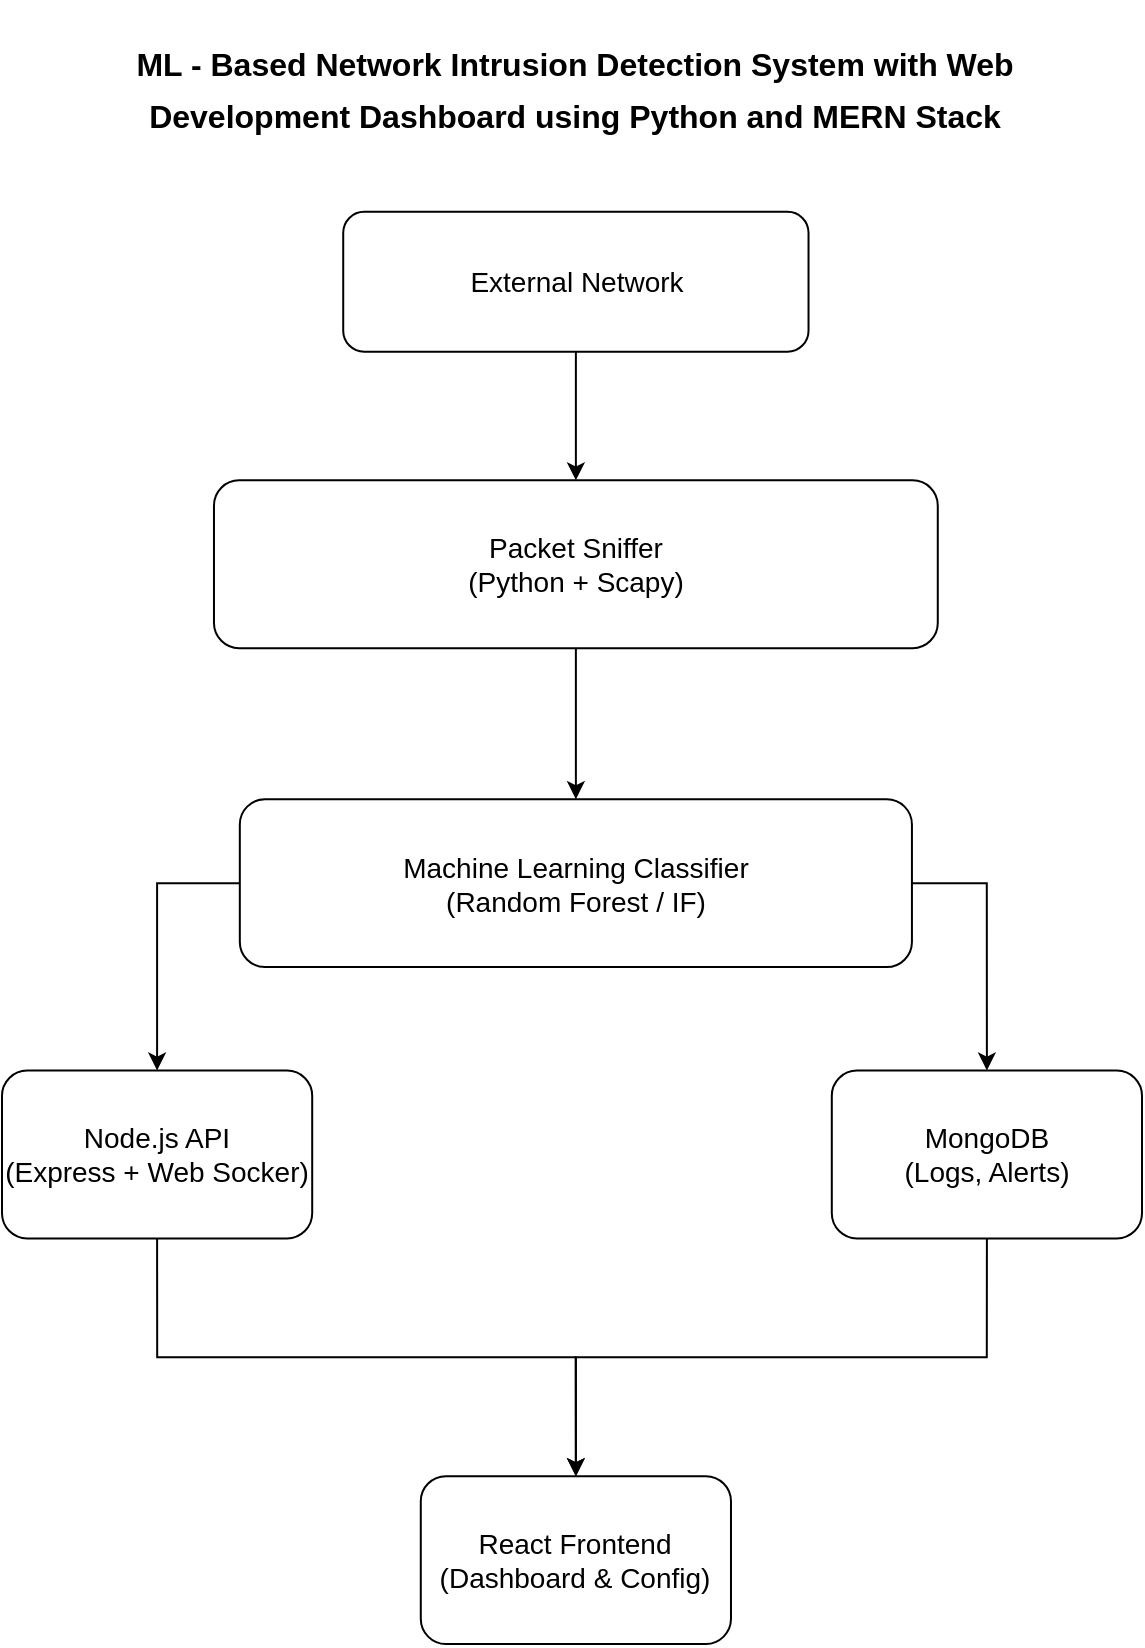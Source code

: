 <mxfile version="28.0.5" pages="5">
  <diagram name="Architecture" id="7mvFtmEtGaDlqthFwC0z">
    <mxGraphModel dx="1426" dy="743" grid="1" gridSize="10" guides="1" tooltips="1" connect="1" arrows="1" fold="1" page="1" pageScale="1" pageWidth="827" pageHeight="1169" math="0" shadow="0">
      <root>
        <mxCell id="0" />
        <mxCell id="1" parent="0" />
        <mxCell id="f3fQvSXxEz5hIsmCVOa4-14" value="" style="group;align=center;fontSize=14;" vertex="1" connectable="0" parent="1">
          <mxGeometry x="129" y="185" width="570" height="800" as="geometry" />
        </mxCell>
        <mxCell id="f3fQvSXxEz5hIsmCVOa4-7" style="edgeStyle=orthogonalEdgeStyle;rounded=0;orthogonalLoop=1;jettySize=auto;html=1;exitX=0.5;exitY=1;exitDx=0;exitDy=0;entryX=0.5;entryY=0;entryDx=0;entryDy=0;fontSize=14;" edge="1" parent="f3fQvSXxEz5hIsmCVOa4-14" source="f3fQvSXxEz5hIsmCVOa4-1" target="f3fQvSXxEz5hIsmCVOa4-2">
          <mxGeometry relative="1" as="geometry" />
        </mxCell>
        <mxCell id="f3fQvSXxEz5hIsmCVOa4-1" value="&lt;font&gt;External Network&lt;/font&gt;" style="rounded=1;whiteSpace=wrap;html=1;fontSize=14;" vertex="1" parent="f3fQvSXxEz5hIsmCVOa4-14">
          <mxGeometry x="170.612" y="83.916" width="232.653" height="69.93" as="geometry" />
        </mxCell>
        <mxCell id="f3fQvSXxEz5hIsmCVOa4-8" style="edgeStyle=orthogonalEdgeStyle;rounded=0;orthogonalLoop=1;jettySize=auto;html=1;exitX=0.5;exitY=1;exitDx=0;exitDy=0;entryX=0.5;entryY=0;entryDx=0;entryDy=0;fontSize=14;" edge="1" parent="f3fQvSXxEz5hIsmCVOa4-14" source="f3fQvSXxEz5hIsmCVOa4-2" target="f3fQvSXxEz5hIsmCVOa4-3">
          <mxGeometry relative="1" as="geometry" />
        </mxCell>
        <mxCell id="f3fQvSXxEz5hIsmCVOa4-2" value="Packet Sniffer&lt;div&gt;(Python + Scapy)&lt;/div&gt;" style="rounded=1;whiteSpace=wrap;html=1;fontSize=14;" vertex="1" parent="f3fQvSXxEz5hIsmCVOa4-14">
          <mxGeometry x="105.986" y="218.182" width="361.905" height="83.916" as="geometry" />
        </mxCell>
        <mxCell id="f3fQvSXxEz5hIsmCVOa4-9" style="edgeStyle=orthogonalEdgeStyle;rounded=0;orthogonalLoop=1;jettySize=auto;html=1;exitX=1;exitY=0.5;exitDx=0;exitDy=0;entryX=0.5;entryY=0;entryDx=0;entryDy=0;fontSize=14;" edge="1" parent="f3fQvSXxEz5hIsmCVOa4-14" source="f3fQvSXxEz5hIsmCVOa4-3" target="f3fQvSXxEz5hIsmCVOa4-5">
          <mxGeometry relative="1" as="geometry" />
        </mxCell>
        <mxCell id="f3fQvSXxEz5hIsmCVOa4-10" style="edgeStyle=orthogonalEdgeStyle;rounded=0;orthogonalLoop=1;jettySize=auto;html=1;exitX=0;exitY=0.5;exitDx=0;exitDy=0;fontSize=14;" edge="1" parent="f3fQvSXxEz5hIsmCVOa4-14" source="f3fQvSXxEz5hIsmCVOa4-3" target="f3fQvSXxEz5hIsmCVOa4-4">
          <mxGeometry relative="1" as="geometry" />
        </mxCell>
        <mxCell id="f3fQvSXxEz5hIsmCVOa4-3" value="Machine Learning Classifier&lt;div&gt;(Random Forest / IF)&lt;/div&gt;" style="rounded=1;whiteSpace=wrap;html=1;fontSize=14;" vertex="1" parent="f3fQvSXxEz5hIsmCVOa4-14">
          <mxGeometry x="118.912" y="377.622" width="336.054" height="83.916" as="geometry" />
        </mxCell>
        <mxCell id="f3fQvSXxEz5hIsmCVOa4-11" style="edgeStyle=orthogonalEdgeStyle;rounded=0;orthogonalLoop=1;jettySize=auto;html=1;exitX=0.5;exitY=1;exitDx=0;exitDy=0;entryX=0.5;entryY=0;entryDx=0;entryDy=0;fontSize=14;" edge="1" parent="f3fQvSXxEz5hIsmCVOa4-14" source="f3fQvSXxEz5hIsmCVOa4-4" target="f3fQvSXxEz5hIsmCVOa4-6">
          <mxGeometry relative="1" as="geometry" />
        </mxCell>
        <mxCell id="f3fQvSXxEz5hIsmCVOa4-4" value="Node.js API&lt;div&gt;(Express + Web Socker)&lt;/div&gt;" style="rounded=1;whiteSpace=wrap;html=1;fontSize=14;" vertex="1" parent="f3fQvSXxEz5hIsmCVOa4-14">
          <mxGeometry y="513.287" width="155.102" height="83.916" as="geometry" />
        </mxCell>
        <mxCell id="f3fQvSXxEz5hIsmCVOa4-12" style="edgeStyle=orthogonalEdgeStyle;rounded=0;orthogonalLoop=1;jettySize=auto;html=1;exitX=0.5;exitY=1;exitDx=0;exitDy=0;entryX=0.5;entryY=0;entryDx=0;entryDy=0;fontSize=14;" edge="1" parent="f3fQvSXxEz5hIsmCVOa4-14" source="f3fQvSXxEz5hIsmCVOa4-5" target="f3fQvSXxEz5hIsmCVOa4-6">
          <mxGeometry relative="1" as="geometry">
            <mxPoint x="286.939" y="699.301" as="targetPoint" />
          </mxGeometry>
        </mxCell>
        <mxCell id="f3fQvSXxEz5hIsmCVOa4-5" value="MongoDB&lt;div&gt;(Logs, Alerts)&lt;/div&gt;" style="rounded=1;whiteSpace=wrap;html=1;fontSize=14;" vertex="1" parent="f3fQvSXxEz5hIsmCVOa4-14">
          <mxGeometry x="414.898" y="513.287" width="155.102" height="83.916" as="geometry" />
        </mxCell>
        <mxCell id="f3fQvSXxEz5hIsmCVOa4-6" value="React Frontend&lt;div&gt;(Dashboard &amp;amp; Config)&lt;/div&gt;" style="rounded=1;whiteSpace=wrap;html=1;fontSize=14;" vertex="1" parent="f3fQvSXxEz5hIsmCVOa4-14">
          <mxGeometry x="209.388" y="716.084" width="155.102" height="83.916" as="geometry" />
        </mxCell>
        <mxCell id="f3fQvSXxEz5hIsmCVOa4-13" value="&lt;h2&gt;&lt;font style=&quot;font-size: 16px;&quot;&gt;ML - Based Network Intrusion Detection System with Web Development Dashboard using Python and MERN Stack&lt;/font&gt;&lt;/h2&gt;" style="text;html=1;align=center;verticalAlign=middle;whiteSpace=wrap;rounded=0;fontSize=14;" vertex="1" parent="f3fQvSXxEz5hIsmCVOa4-14">
          <mxGeometry x="41.361" width="491.156" height="41.958" as="geometry" />
        </mxCell>
      </root>
    </mxGraphModel>
  </diagram>
  <diagram id="VG2sm6YL8FqoCIfxLchV" name="DFD Level 0 - Context Diagram">
    <mxGraphModel dx="1042" dy="527" grid="1" gridSize="10" guides="1" tooltips="1" connect="1" arrows="1" fold="1" page="1" pageScale="1" pageWidth="827" pageHeight="1169" math="0" shadow="0">
      <root>
        <mxCell id="0" />
        <mxCell id="1" parent="0" />
        <mxCell id="FM4BLsbudEaHI7x8mQoi-9" value="" style="group" vertex="1" connectable="0" parent="1">
          <mxGeometry x="120" y="402" width="602" height="365" as="geometry" />
        </mxCell>
        <mxCell id="FM4BLsbudEaHI7x8mQoi-6" style="edgeStyle=orthogonalEdgeStyle;rounded=0;orthogonalLoop=1;jettySize=auto;html=1;exitX=0.5;exitY=1;exitDx=0;exitDy=0;strokeWidth=2;" edge="1" parent="FM4BLsbudEaHI7x8mQoi-9" source="FM4BLsbudEaHI7x8mQoi-1" target="FM4BLsbudEaHI7x8mQoi-2">
          <mxGeometry relative="1" as="geometry" />
        </mxCell>
        <mxCell id="FM4BLsbudEaHI7x8mQoi-1" value="Network Traffic" style="ellipse;whiteSpace=wrap;html=1;fontSize=14;flipH=0;flipV=1;strokeWidth=2;" vertex="1" parent="FM4BLsbudEaHI7x8mQoi-9">
          <mxGeometry x="178" width="240" height="60" as="geometry" />
        </mxCell>
        <mxCell id="FM4BLsbudEaHI7x8mQoi-2" value="1.0 Network Intrusion Detection System" style="rounded=1;whiteSpace=wrap;html=1;fontSize=14;flipH=0;flipV=1;strokeWidth=2;" vertex="1" parent="FM4BLsbudEaHI7x8mQoi-9">
          <mxGeometry x="163" y="150" width="270" height="60" as="geometry" />
        </mxCell>
        <mxCell id="FM4BLsbudEaHI7x8mQoi-7" style="rounded=0;orthogonalLoop=1;jettySize=auto;html=1;exitX=0.5;exitY=0;exitDx=0;exitDy=0;entryX=0.5;entryY=1;entryDx=0;entryDy=0;strokeWidth=2;" edge="1" parent="FM4BLsbudEaHI7x8mQoi-9" source="FM4BLsbudEaHI7x8mQoi-4" target="FM4BLsbudEaHI7x8mQoi-2">
          <mxGeometry relative="1" as="geometry" />
        </mxCell>
        <mxCell id="FM4BLsbudEaHI7x8mQoi-4" value="Administrator" style="ellipse;whiteSpace=wrap;html=1;fontSize=14;flipH=0;flipV=1;strokeWidth=2;" vertex="1" parent="FM4BLsbudEaHI7x8mQoi-9">
          <mxGeometry y="304.5" width="240" height="60" as="geometry" />
        </mxCell>
        <mxCell id="FM4BLsbudEaHI7x8mQoi-8" style="rounded=0;orthogonalLoop=1;jettySize=auto;html=1;exitX=0.5;exitY=0;exitDx=0;exitDy=0;entryX=0.5;entryY=1;entryDx=0;entryDy=0;strokeWidth=2;" edge="1" parent="FM4BLsbudEaHI7x8mQoi-9" source="FM4BLsbudEaHI7x8mQoi-5" target="FM4BLsbudEaHI7x8mQoi-2">
          <mxGeometry relative="1" as="geometry">
            <mxPoint x="294" y="210" as="targetPoint" />
          </mxGeometry>
        </mxCell>
        <mxCell id="FM4BLsbudEaHI7x8mQoi-5" value="Alerts / Responds" style="ellipse;whiteSpace=wrap;html=1;fontSize=14;flipH=0;flipV=1;strokeWidth=2;" vertex="1" parent="FM4BLsbudEaHI7x8mQoi-9">
          <mxGeometry x="362" y="305" width="240" height="60" as="geometry" />
        </mxCell>
        <mxCell id="FM4BLsbudEaHI7x8mQoi-10" value="&lt;h3&gt;&lt;font style=&quot;font-size: 16px;&quot;&gt;DFD Level 0 - Context Diagram&lt;/font&gt;&lt;/h3&gt;" style="text;html=1;align=center;verticalAlign=middle;whiteSpace=wrap;rounded=0;" vertex="1" parent="1">
          <mxGeometry x="292" y="350" width="244" height="30" as="geometry" />
        </mxCell>
      </root>
    </mxGraphModel>
  </diagram>
  <diagram id="s9OUngW44MT33pjy9hwj" name="DFD Level 1 - Detailed Decomposition">
    <mxGraphModel dx="1678" dy="874" grid="1" gridSize="10" guides="1" tooltips="1" connect="1" arrows="1" fold="1" page="1" pageScale="1" pageWidth="827" pageHeight="1169" math="0" shadow="0">
      <root>
        <mxCell id="0" />
        <mxCell id="1" parent="0" />
        <mxCell id="KrhG2VQymt6GkeHHhPkg-11" style="edgeStyle=orthogonalEdgeStyle;rounded=0;orthogonalLoop=1;jettySize=auto;html=1;exitX=0.5;exitY=1;exitDx=0;exitDy=0;entryX=0.5;entryY=0;entryDx=0;entryDy=0;" edge="1" parent="1" source="KrhG2VQymt6GkeHHhPkg-1" target="KrhG2VQymt6GkeHHhPkg-2">
          <mxGeometry relative="1" as="geometry" />
        </mxCell>
        <mxCell id="KrhG2VQymt6GkeHHhPkg-1" value="Network Traffic" style="ellipse;whiteSpace=wrap;html=1;fontSize=14;" vertex="1" parent="1">
          <mxGeometry x="327" y="200" width="200" height="50" as="geometry" />
        </mxCell>
        <mxCell id="KrhG2VQymt6GkeHHhPkg-12" style="edgeStyle=orthogonalEdgeStyle;rounded=0;orthogonalLoop=1;jettySize=auto;html=1;exitX=0.5;exitY=1;exitDx=0;exitDy=0;entryX=0.5;entryY=0;entryDx=0;entryDy=0;" edge="1" parent="1" source="KrhG2VQymt6GkeHHhPkg-2" target="KrhG2VQymt6GkeHHhPkg-3">
          <mxGeometry relative="1" as="geometry" />
        </mxCell>
        <mxCell id="KrhG2VQymt6GkeHHhPkg-2" value="&lt;font style=&quot;font-size: 14px;&quot;&gt;1.1 Capture Packets&lt;/font&gt;" style="rounded=1;whiteSpace=wrap;html=1;" vertex="1" parent="1">
          <mxGeometry x="307" y="330" width="240" height="40" as="geometry" />
        </mxCell>
        <mxCell id="KrhG2VQymt6GkeHHhPkg-13" style="edgeStyle=orthogonalEdgeStyle;rounded=0;orthogonalLoop=1;jettySize=auto;html=1;exitX=0.5;exitY=1;exitDx=0;exitDy=0;" edge="1" parent="1" source="KrhG2VQymt6GkeHHhPkg-3" target="KrhG2VQymt6GkeHHhPkg-4">
          <mxGeometry relative="1" as="geometry" />
        </mxCell>
        <mxCell id="KrhG2VQymt6GkeHHhPkg-3" value="&lt;font style=&quot;font-size: 14px;&quot;&gt;1.2 Extract Features&lt;/font&gt;" style="rounded=1;whiteSpace=wrap;html=1;" vertex="1" parent="1">
          <mxGeometry x="307" y="450" width="240" height="40" as="geometry" />
        </mxCell>
        <mxCell id="KrhG2VQymt6GkeHHhPkg-14" value="" style="edgeStyle=orthogonalEdgeStyle;rounded=0;orthogonalLoop=1;jettySize=auto;html=1;" edge="1" parent="1" source="KrhG2VQymt6GkeHHhPkg-4" target="KrhG2VQymt6GkeHHhPkg-8">
          <mxGeometry relative="1" as="geometry" />
        </mxCell>
        <mxCell id="KrhG2VQymt6GkeHHhPkg-4" value="&lt;font style=&quot;font-size: 14px;&quot;&gt;1.3 Classify Traffic&lt;/font&gt;" style="rounded=1;whiteSpace=wrap;html=1;" vertex="1" parent="1">
          <mxGeometry x="307" y="570" width="240" height="40" as="geometry" />
        </mxCell>
        <mxCell id="KrhG2VQymt6GkeHHhPkg-17" style="edgeStyle=orthogonalEdgeStyle;rounded=0;orthogonalLoop=1;jettySize=auto;html=1;entryX=0.5;entryY=0;entryDx=0;entryDy=0;" edge="1" parent="1" source="KrhG2VQymt6GkeHHhPkg-5" target="KrhG2VQymt6GkeHHhPkg-6">
          <mxGeometry relative="1" as="geometry" />
        </mxCell>
        <mxCell id="KrhG2VQymt6GkeHHhPkg-5" value="&lt;font style=&quot;font-size: 14px;&quot;&gt;1.4 Store Alerts&lt;/font&gt;" style="rounded=1;whiteSpace=wrap;html=1;" vertex="1" parent="1">
          <mxGeometry x="307" y="690" width="240" height="40" as="geometry" />
        </mxCell>
        <mxCell id="KrhG2VQymt6GkeHHhPkg-18" style="edgeStyle=orthogonalEdgeStyle;rounded=0;orthogonalLoop=1;jettySize=auto;html=1;exitX=1;exitY=0.25;exitDx=0;exitDy=0;entryX=0;entryY=0.4;entryDx=0;entryDy=0;entryPerimeter=0;" edge="1" parent="1" source="KrhG2VQymt6GkeHHhPkg-6" target="KrhG2VQymt6GkeHHhPkg-9">
          <mxGeometry relative="1" as="geometry" />
        </mxCell>
        <mxCell id="KrhG2VQymt6GkeHHhPkg-20" style="edgeStyle=orthogonalEdgeStyle;rounded=0;orthogonalLoop=1;jettySize=auto;html=1;" edge="1" parent="1" source="KrhG2VQymt6GkeHHhPkg-6" target="KrhG2VQymt6GkeHHhPkg-10">
          <mxGeometry relative="1" as="geometry" />
        </mxCell>
        <mxCell id="KrhG2VQymt6GkeHHhPkg-6" value="&lt;font style=&quot;font-size: 14px;&quot;&gt;1.5 Display Dashboard&lt;/font&gt;" style="rounded=1;whiteSpace=wrap;html=1;" vertex="1" parent="1">
          <mxGeometry x="307" y="810" width="240" height="40" as="geometry" />
        </mxCell>
        <mxCell id="KrhG2VQymt6GkeHHhPkg-16" style="edgeStyle=orthogonalEdgeStyle;rounded=0;orthogonalLoop=1;jettySize=auto;html=1;exitX=0.5;exitY=1;exitDx=0;exitDy=0;entryX=1;entryY=0.5;entryDx=0;entryDy=0;" edge="1" parent="1" source="KrhG2VQymt6GkeHHhPkg-8" target="KrhG2VQymt6GkeHHhPkg-5">
          <mxGeometry relative="1" as="geometry" />
        </mxCell>
        <mxCell id="KrhG2VQymt6GkeHHhPkg-8" value="&lt;font style=&quot;font-size: 14px;&quot;&gt;D1: Alerts&amp;nbsp;&lt;/font&gt;" style="rounded=1;whiteSpace=wrap;html=1;" vertex="1" parent="1">
          <mxGeometry x="653" y="620" width="120" height="60" as="geometry" />
        </mxCell>
        <mxCell id="KrhG2VQymt6GkeHHhPkg-19" style="edgeStyle=orthogonalEdgeStyle;rounded=0;orthogonalLoop=1;jettySize=auto;html=1;exitX=0.008;exitY=0.6;exitDx=0;exitDy=0;entryX=1;entryY=0.75;entryDx=0;entryDy=0;exitPerimeter=0;" edge="1" parent="1" source="KrhG2VQymt6GkeHHhPkg-9" target="KrhG2VQymt6GkeHHhPkg-6">
          <mxGeometry relative="1" as="geometry" />
        </mxCell>
        <mxCell id="KrhG2VQymt6GkeHHhPkg-9" value="&lt;font style=&quot;font-size: 14px;&quot;&gt;D2: Config DB&lt;/font&gt;" style="rounded=1;whiteSpace=wrap;html=1;" vertex="1" parent="1">
          <mxGeometry x="653" y="780" width="120" height="100" as="geometry" />
        </mxCell>
        <mxCell id="KrhG2VQymt6GkeHHhPkg-10" value="&lt;font style=&quot;font-size: 14px;&quot;&gt;Administrator&lt;/font&gt;" style="ellipse;whiteSpace=wrap;html=1;" vertex="1" parent="1">
          <mxGeometry x="30" y="805" width="180" height="50" as="geometry" />
        </mxCell>
        <mxCell id="KrhG2VQymt6GkeHHhPkg-21" value="&lt;h3&gt;DFD Level 1 - Detailed Decomposition&lt;/h3&gt;" style="text;html=1;align=center;verticalAlign=middle;whiteSpace=wrap;rounded=0;fontSize=16;" vertex="1" parent="1">
          <mxGeometry x="242" y="140" width="349" height="30" as="geometry" />
        </mxCell>
        <mxCell id="KrhG2VQymt6GkeHHhPkg-23" value="&lt;font style=&quot;font-size: 14px;&quot;&gt;Captured Traffic&lt;/font&gt;" style="text;html=1;align=center;verticalAlign=middle;whiteSpace=wrap;rounded=0;" vertex="1" parent="1">
          <mxGeometry x="307" y="270" width="110" height="30" as="geometry" />
        </mxCell>
        <mxCell id="KrhG2VQymt6GkeHHhPkg-24" value="&lt;font style=&quot;font-size: 14px;&quot;&gt;Raw Packets&lt;/font&gt;" style="text;html=1;align=center;verticalAlign=middle;whiteSpace=wrap;rounded=0;" vertex="1" parent="1">
          <mxGeometry x="307" y="400" width="110" height="30" as="geometry" />
        </mxCell>
        <mxCell id="KrhG2VQymt6GkeHHhPkg-25" value="&lt;font style=&quot;font-size: 14px;&quot;&gt;Features&lt;/font&gt;" style="text;html=1;align=center;verticalAlign=middle;whiteSpace=wrap;rounded=0;" vertex="1" parent="1">
          <mxGeometry x="304" y="520" width="110" height="30" as="geometry" />
        </mxCell>
        <mxCell id="KrhG2VQymt6GkeHHhPkg-26" value="&lt;font style=&quot;font-size: 14px;&quot;&gt;Predictions / Alerts&lt;/font&gt;" style="text;html=1;align=center;verticalAlign=middle;whiteSpace=wrap;rounded=0;" vertex="1" parent="1">
          <mxGeometry x="600" y="555" width="110" height="30" as="geometry" />
        </mxCell>
        <mxCell id="KrhG2VQymt6GkeHHhPkg-27" value="&lt;font style=&quot;font-size: 14px;&quot;&gt;Alert Record&lt;/font&gt;" style="text;html=1;align=center;verticalAlign=middle;whiteSpace=wrap;rounded=0;" vertex="1" parent="1">
          <mxGeometry x="600" y="720" width="110" height="30" as="geometry" />
        </mxCell>
        <mxCell id="KrhG2VQymt6GkeHHhPkg-28" value="&lt;font style=&quot;font-size: 14px;&quot;&gt;Alert Data&lt;/font&gt;" style="text;html=1;align=center;verticalAlign=middle;whiteSpace=wrap;rounded=0;" vertex="1" parent="1">
          <mxGeometry x="304" y="760" width="110" height="30" as="geometry" />
        </mxCell>
        <mxCell id="KrhG2VQymt6GkeHHhPkg-29" value="&lt;font style=&quot;font-size: 14px;&quot;&gt;Save Config&lt;/font&gt;" style="text;html=1;align=center;verticalAlign=middle;whiteSpace=wrap;rounded=0;" vertex="1" parent="1">
          <mxGeometry x="543" y="790" width="110" height="30" as="geometry" />
        </mxCell>
        <mxCell id="KrhG2VQymt6GkeHHhPkg-30" value="&lt;font style=&quot;font-size: 14px;&quot;&gt;Configuration Data&lt;/font&gt;" style="text;html=1;align=center;verticalAlign=middle;whiteSpace=wrap;rounded=0;" vertex="1" parent="1">
          <mxGeometry x="543" y="850" width="110" height="30" as="geometry" />
        </mxCell>
        <mxCell id="KrhG2VQymt6GkeHHhPkg-31" value="&lt;font style=&quot;font-size: 14px;&quot;&gt;Settings&lt;/font&gt;" style="text;html=1;align=center;verticalAlign=middle;whiteSpace=wrap;rounded=0;" vertex="1" parent="1">
          <mxGeometry x="200" y="800" width="110" height="30" as="geometry" />
        </mxCell>
      </root>
    </mxGraphModel>
  </diagram>
  <diagram id="rT0V2MCDkBb9d_LvXjQT" name="ML-Based Network Intrusion Detection System – Flowchart">
    <mxGraphModel dx="1240" dy="646" grid="1" gridSize="10" guides="1" tooltips="1" connect="1" arrows="1" fold="1" page="1" pageScale="1" pageWidth="827" pageHeight="1169" math="0" shadow="0">
      <root>
        <mxCell id="0" />
        <mxCell id="1" parent="0" />
        <mxCell id="kUb6R_uRjcI-BUgn9UDH-16" style="edgeStyle=orthogonalEdgeStyle;rounded=0;orthogonalLoop=1;jettySize=auto;html=1;exitX=0.5;exitY=1;exitDx=0;exitDy=0;entryX=0.5;entryY=0;entryDx=0;entryDy=0;" edge="1" parent="1" source="kUb6R_uRjcI-BUgn9UDH-1" target="kUb6R_uRjcI-BUgn9UDH-6">
          <mxGeometry relative="1" as="geometry" />
        </mxCell>
        <mxCell id="kUb6R_uRjcI-BUgn9UDH-1" value="&lt;font style=&quot;font-size: 14px;&quot;&gt;Start&lt;/font&gt;" style="rounded=1;whiteSpace=wrap;html=1;" vertex="1" parent="1">
          <mxGeometry x="354" y="130" width="120" height="40" as="geometry" />
        </mxCell>
        <mxCell id="kUb6R_uRjcI-BUgn9UDH-2" value="&lt;h3&gt;&lt;font style=&quot;font-size: 16px;&quot;&gt;ML-Based Network Intrusion Detection System – Flowchart&lt;/font&gt;&lt;/h3&gt;" style="text;html=1;align=center;verticalAlign=middle;whiteSpace=wrap;rounded=0;" vertex="1" parent="1">
          <mxGeometry x="291" y="80" width="246" height="30" as="geometry" />
        </mxCell>
        <mxCell id="kUb6R_uRjcI-BUgn9UDH-17" style="edgeStyle=orthogonalEdgeStyle;rounded=0;orthogonalLoop=1;jettySize=auto;html=1;exitX=0.5;exitY=1;exitDx=0;exitDy=0;entryX=0.5;entryY=0;entryDx=0;entryDy=0;" edge="1" parent="1" source="kUb6R_uRjcI-BUgn9UDH-6" target="kUb6R_uRjcI-BUgn9UDH-7">
          <mxGeometry relative="1" as="geometry" />
        </mxCell>
        <mxCell id="kUb6R_uRjcI-BUgn9UDH-6" value="&lt;font style=&quot;font-size: 14px;&quot;&gt;Initialize Packet Sniffer&lt;/font&gt;" style="rounded=1;whiteSpace=wrap;html=1;" vertex="1" parent="1">
          <mxGeometry x="329" y="220" width="170" height="40" as="geometry" />
        </mxCell>
        <mxCell id="kUb6R_uRjcI-BUgn9UDH-18" style="edgeStyle=orthogonalEdgeStyle;rounded=0;orthogonalLoop=1;jettySize=auto;html=1;exitX=0.5;exitY=1;exitDx=0;exitDy=0;entryX=0.5;entryY=0;entryDx=0;entryDy=0;" edge="1" parent="1" source="kUb6R_uRjcI-BUgn9UDH-7" target="kUb6R_uRjcI-BUgn9UDH-8">
          <mxGeometry relative="1" as="geometry" />
        </mxCell>
        <mxCell id="kUb6R_uRjcI-BUgn9UDH-7" value="&lt;font style=&quot;font-size: 14px;&quot;&gt;Capture Packet&lt;/font&gt;" style="rounded=1;whiteSpace=wrap;html=1;" vertex="1" parent="1">
          <mxGeometry x="329" y="300" width="170" height="40" as="geometry" />
        </mxCell>
        <mxCell id="kUb6R_uRjcI-BUgn9UDH-19" style="edgeStyle=orthogonalEdgeStyle;rounded=0;orthogonalLoop=1;jettySize=auto;html=1;exitX=0.5;exitY=1;exitDx=0;exitDy=0;entryX=0.5;entryY=0;entryDx=0;entryDy=0;" edge="1" parent="1" source="kUb6R_uRjcI-BUgn9UDH-8" target="kUb6R_uRjcI-BUgn9UDH-9">
          <mxGeometry relative="1" as="geometry" />
        </mxCell>
        <mxCell id="kUb6R_uRjcI-BUgn9UDH-8" value="&lt;font style=&quot;font-size: 14px;&quot;&gt;Extract Features&lt;/font&gt;" style="rounded=1;whiteSpace=wrap;html=1;" vertex="1" parent="1">
          <mxGeometry x="329" y="380" width="170" height="40" as="geometry" />
        </mxCell>
        <mxCell id="kUb6R_uRjcI-BUgn9UDH-20" style="edgeStyle=orthogonalEdgeStyle;rounded=0;orthogonalLoop=1;jettySize=auto;html=1;exitX=0.5;exitY=1;exitDx=0;exitDy=0;entryX=0.5;entryY=0;entryDx=0;entryDy=0;" edge="1" parent="1" source="kUb6R_uRjcI-BUgn9UDH-9" target="kUb6R_uRjcI-BUgn9UDH-15">
          <mxGeometry relative="1" as="geometry" />
        </mxCell>
        <mxCell id="kUb6R_uRjcI-BUgn9UDH-9" value="&lt;font style=&quot;font-size: 14px;&quot;&gt;Classify Traffic&lt;/font&gt;" style="rounded=1;whiteSpace=wrap;html=1;" vertex="1" parent="1">
          <mxGeometry x="329" y="460" width="170" height="40" as="geometry" />
        </mxCell>
        <mxCell id="kUb6R_uRjcI-BUgn9UDH-25" style="edgeStyle=orthogonalEdgeStyle;rounded=0;orthogonalLoop=1;jettySize=auto;html=1;exitX=0.5;exitY=1;exitDx=0;exitDy=0;entryX=1;entryY=0.5;entryDx=0;entryDy=0;" edge="1" parent="1" source="kUb6R_uRjcI-BUgn9UDH-10" target="kUb6R_uRjcI-BUgn9UDH-13">
          <mxGeometry relative="1" as="geometry" />
        </mxCell>
        <mxCell id="kUb6R_uRjcI-BUgn9UDH-10" value="&lt;font style=&quot;font-size: 14px;&quot;&gt;Ignore Packet&lt;/font&gt;" style="rounded=1;whiteSpace=wrap;html=1;" vertex="1" parent="1">
          <mxGeometry x="560" y="740" width="170" height="40" as="geometry" />
        </mxCell>
        <mxCell id="kUb6R_uRjcI-BUgn9UDH-23" style="edgeStyle=orthogonalEdgeStyle;rounded=0;orthogonalLoop=1;jettySize=auto;html=1;exitX=0.5;exitY=1;exitDx=0;exitDy=0;entryX=0.5;entryY=0;entryDx=0;entryDy=0;" edge="1" parent="1" source="kUb6R_uRjcI-BUgn9UDH-11" target="kUb6R_uRjcI-BUgn9UDH-12">
          <mxGeometry relative="1" as="geometry" />
        </mxCell>
        <mxCell id="kUb6R_uRjcI-BUgn9UDH-11" value="&lt;font style=&quot;font-size: 14px;&quot;&gt;Save Alert&lt;/font&gt;" style="rounded=1;whiteSpace=wrap;html=1;" vertex="1" parent="1">
          <mxGeometry x="80" y="700" width="170" height="40" as="geometry" />
        </mxCell>
        <mxCell id="kUb6R_uRjcI-BUgn9UDH-24" style="edgeStyle=orthogonalEdgeStyle;rounded=0;orthogonalLoop=1;jettySize=auto;html=1;exitX=0.5;exitY=1;exitDx=0;exitDy=0;entryX=0.5;entryY=0;entryDx=0;entryDy=0;" edge="1" parent="1" source="kUb6R_uRjcI-BUgn9UDH-12" target="kUb6R_uRjcI-BUgn9UDH-13">
          <mxGeometry relative="1" as="geometry" />
        </mxCell>
        <mxCell id="kUb6R_uRjcI-BUgn9UDH-12" value="&lt;font style=&quot;font-size: 14px;&quot;&gt;Update Dashboard&lt;/font&gt;" style="rounded=1;whiteSpace=wrap;html=1;" vertex="1" parent="1">
          <mxGeometry x="80" y="780" width="170" height="40" as="geometry" />
        </mxCell>
        <mxCell id="kUb6R_uRjcI-BUgn9UDH-26" style="edgeStyle=orthogonalEdgeStyle;rounded=0;orthogonalLoop=1;jettySize=auto;html=1;exitX=0.5;exitY=1;exitDx=0;exitDy=0;entryX=0.5;entryY=0;entryDx=0;entryDy=0;" edge="1" parent="1" source="kUb6R_uRjcI-BUgn9UDH-13" target="kUb6R_uRjcI-BUgn9UDH-14">
          <mxGeometry relative="1" as="geometry" />
        </mxCell>
        <mxCell id="kUb6R_uRjcI-BUgn9UDH-13" value="&lt;font style=&quot;font-size: 14px;&quot;&gt;Continue Sniffing&lt;/font&gt;" style="rounded=1;whiteSpace=wrap;html=1;" vertex="1" parent="1">
          <mxGeometry x="80" y="860" width="170" height="40" as="geometry" />
        </mxCell>
        <mxCell id="kUb6R_uRjcI-BUgn9UDH-14" value="&lt;font style=&quot;font-size: 14px;&quot;&gt;Stop&lt;/font&gt;" style="rounded=1;whiteSpace=wrap;html=1;" vertex="1" parent="1">
          <mxGeometry x="329" y="980" width="170" height="40" as="geometry" />
        </mxCell>
        <mxCell id="kUb6R_uRjcI-BUgn9UDH-21" style="edgeStyle=orthogonalEdgeStyle;rounded=0;orthogonalLoop=1;jettySize=auto;html=1;exitX=1;exitY=0.5;exitDx=0;exitDy=0;entryX=0.5;entryY=0;entryDx=0;entryDy=0;" edge="1" parent="1" source="kUb6R_uRjcI-BUgn9UDH-15" target="kUb6R_uRjcI-BUgn9UDH-10">
          <mxGeometry relative="1" as="geometry" />
        </mxCell>
        <mxCell id="kUb6R_uRjcI-BUgn9UDH-22" style="edgeStyle=orthogonalEdgeStyle;rounded=0;orthogonalLoop=1;jettySize=auto;html=1;exitX=0;exitY=0.5;exitDx=0;exitDy=0;" edge="1" parent="1" source="kUb6R_uRjcI-BUgn9UDH-15" target="kUb6R_uRjcI-BUgn9UDH-11">
          <mxGeometry relative="1" as="geometry" />
        </mxCell>
        <mxCell id="kUb6R_uRjcI-BUgn9UDH-15" value="Is&amp;nbsp;&lt;div&gt;Anomaly?&lt;/div&gt;" style="rhombus;whiteSpace=wrap;html=1;" vertex="1" parent="1">
          <mxGeometry x="361" y="550" width="106" height="100" as="geometry" />
        </mxCell>
        <mxCell id="kUb6R_uRjcI-BUgn9UDH-27" value="Yes" style="text;html=1;align=center;verticalAlign=middle;whiteSpace=wrap;rounded=0;" vertex="1" parent="1">
          <mxGeometry x="210" y="570" width="60" height="30" as="geometry" />
        </mxCell>
        <mxCell id="kUb6R_uRjcI-BUgn9UDH-28" value="No" style="text;html=1;align=center;verticalAlign=middle;whiteSpace=wrap;rounded=0;" vertex="1" parent="1">
          <mxGeometry x="560" y="570" width="60" height="30" as="geometry" />
        </mxCell>
      </root>
    </mxGraphModel>
  </diagram>
  <diagram id="KjAj-92wBsSMsDzNuWA7" name="Use Case Diagram – ML-Based Network Intrusion Detection System">
    <mxGraphModel dx="1426" dy="743" grid="1" gridSize="10" guides="1" tooltips="1" connect="1" arrows="1" fold="1" page="1" pageScale="1" pageWidth="827" pageHeight="1169" math="0" shadow="0">
      <root>
        <mxCell id="0" />
        <mxCell id="1" parent="0" />
        <mxCell id="i2QqWjKadX62IhJT4YAt-25" value="" style="rounded=0;whiteSpace=wrap;html=1;" vertex="1" parent="1">
          <mxGeometry x="254" y="300" width="320" height="570" as="geometry" />
        </mxCell>
        <mxCell id="i2QqWjKadX62IhJT4YAt-26" style="rounded=0;orthogonalLoop=1;jettySize=auto;html=1;exitX=1;exitY=0.333;exitDx=0;exitDy=0;exitPerimeter=0;entryX=0;entryY=0.5;entryDx=0;entryDy=0;" edge="1" parent="1" source="i2QqWjKadX62IhJT4YAt-33" target="i2QqWjKadX62IhJT4YAt-34">
          <mxGeometry relative="1" as="geometry" />
        </mxCell>
        <mxCell id="i2QqWjKadX62IhJT4YAt-27" style="rounded=0;orthogonalLoop=1;jettySize=auto;html=1;exitX=1;exitY=0.333;exitDx=0;exitDy=0;exitPerimeter=0;entryX=0;entryY=0.5;entryDx=0;entryDy=0;" edge="1" parent="1" source="i2QqWjKadX62IhJT4YAt-33" target="i2QqWjKadX62IhJT4YAt-35">
          <mxGeometry relative="1" as="geometry" />
        </mxCell>
        <mxCell id="i2QqWjKadX62IhJT4YAt-28" style="edgeStyle=none;rounded=0;orthogonalLoop=1;jettySize=auto;html=1;exitX=1;exitY=0.333;exitDx=0;exitDy=0;exitPerimeter=0;entryX=0;entryY=0.5;entryDx=0;entryDy=0;" edge="1" parent="1" source="i2QqWjKadX62IhJT4YAt-33" target="i2QqWjKadX62IhJT4YAt-36">
          <mxGeometry relative="1" as="geometry" />
        </mxCell>
        <mxCell id="i2QqWjKadX62IhJT4YAt-29" style="edgeStyle=none;rounded=0;orthogonalLoop=1;jettySize=auto;html=1;exitX=1;exitY=0.333;exitDx=0;exitDy=0;exitPerimeter=0;entryX=0;entryY=0.5;entryDx=0;entryDy=0;" edge="1" parent="1" source="i2QqWjKadX62IhJT4YAt-33" target="i2QqWjKadX62IhJT4YAt-37">
          <mxGeometry relative="1" as="geometry" />
        </mxCell>
        <mxCell id="i2QqWjKadX62IhJT4YAt-30" style="edgeStyle=none;rounded=0;orthogonalLoop=1;jettySize=auto;html=1;exitX=1;exitY=0.333;exitDx=0;exitDy=0;exitPerimeter=0;entryX=0;entryY=0.5;entryDx=0;entryDy=0;" edge="1" parent="1" source="i2QqWjKadX62IhJT4YAt-33" target="i2QqWjKadX62IhJT4YAt-38">
          <mxGeometry relative="1" as="geometry" />
        </mxCell>
        <mxCell id="i2QqWjKadX62IhJT4YAt-31" style="edgeStyle=none;rounded=0;orthogonalLoop=1;jettySize=auto;html=1;exitX=1;exitY=0.333;exitDx=0;exitDy=0;exitPerimeter=0;entryX=0;entryY=0.5;entryDx=0;entryDy=0;" edge="1" parent="1" source="i2QqWjKadX62IhJT4YAt-33" target="i2QqWjKadX62IhJT4YAt-42">
          <mxGeometry relative="1" as="geometry" />
        </mxCell>
        <mxCell id="i2QqWjKadX62IhJT4YAt-32" style="edgeStyle=none;rounded=0;orthogonalLoop=1;jettySize=auto;html=1;exitX=1;exitY=0.333;exitDx=0;exitDy=0;exitPerimeter=0;entryX=0;entryY=0.5;entryDx=0;entryDy=0;" edge="1" parent="1" source="i2QqWjKadX62IhJT4YAt-33" target="i2QqWjKadX62IhJT4YAt-43">
          <mxGeometry relative="1" as="geometry" />
        </mxCell>
        <mxCell id="i2QqWjKadX62IhJT4YAt-33" value="Administrator" style="shape=umlActor;verticalLabelPosition=bottom;verticalAlign=top;html=1;outlineConnect=0;" vertex="1" parent="1">
          <mxGeometry x="104" y="532" width="80" height="130" as="geometry" />
        </mxCell>
        <mxCell id="i2QqWjKadX62IhJT4YAt-34" value="Send Traffic" style="ellipse;whiteSpace=wrap;html=1;" vertex="1" parent="1">
          <mxGeometry x="334" y="312" width="140" height="50" as="geometry" />
        </mxCell>
        <mxCell id="i2QqWjKadX62IhJT4YAt-35" value="Classify Traffic" style="ellipse;whiteSpace=wrap;html=1;" vertex="1" parent="1">
          <mxGeometry x="334" y="392" width="140" height="50" as="geometry" />
        </mxCell>
        <mxCell id="i2QqWjKadX62IhJT4YAt-36" value="View Alerts" style="ellipse;whiteSpace=wrap;html=1;" vertex="1" parent="1">
          <mxGeometry x="334" y="472" width="140" height="50" as="geometry" />
        </mxCell>
        <mxCell id="i2QqWjKadX62IhJT4YAt-37" value="Update Settings" style="ellipse;whiteSpace=wrap;html=1;" vertex="1" parent="1">
          <mxGeometry x="334" y="552" width="140" height="50" as="geometry" />
        </mxCell>
        <mxCell id="i2QqWjKadX62IhJT4YAt-38" value="Save Config" style="ellipse;whiteSpace=wrap;html=1;" vertex="1" parent="1">
          <mxGeometry x="334" y="632" width="140" height="50" as="geometry" />
        </mxCell>
        <mxCell id="i2QqWjKadX62IhJT4YAt-39" style="edgeStyle=none;rounded=0;orthogonalLoop=1;jettySize=auto;html=1;exitX=0;exitY=0.5;exitDx=0;exitDy=0;entryX=1;entryY=0.5;entryDx=0;entryDy=0;" edge="1" parent="1" source="i2QqWjKadX62IhJT4YAt-41" target="i2QqWjKadX62IhJT4YAt-35">
          <mxGeometry relative="1" as="geometry" />
        </mxCell>
        <mxCell id="i2QqWjKadX62IhJT4YAt-40" style="edgeStyle=none;rounded=0;orthogonalLoop=1;jettySize=auto;html=1;exitX=0;exitY=0.5;exitDx=0;exitDy=0;entryX=1;entryY=0.5;entryDx=0;entryDy=0;" edge="1" parent="1" source="i2QqWjKadX62IhJT4YAt-41" target="i2QqWjKadX62IhJT4YAt-36">
          <mxGeometry relative="1" as="geometry" />
        </mxCell>
        <mxCell id="i2QqWjKadX62IhJT4YAt-41" value="Intrusion Detection System" style="ellipse;whiteSpace=wrap;html=1;" vertex="1" parent="1">
          <mxGeometry x="604" y="417" width="120" height="70" as="geometry" />
        </mxCell>
        <mxCell id="i2QqWjKadX62IhJT4YAt-42" value="Save Config" style="ellipse;whiteSpace=wrap;html=1;" vertex="1" parent="1">
          <mxGeometry x="334" y="717" width="140" height="50" as="geometry" />
        </mxCell>
        <mxCell id="i2QqWjKadX62IhJT4YAt-43" value="Monitor Dashboard" style="ellipse;whiteSpace=wrap;html=1;" vertex="1" parent="1">
          <mxGeometry x="334" y="807" width="140" height="50" as="geometry" />
        </mxCell>
        <mxCell id="i2QqWjKadX62IhJT4YAt-44" value="&lt;h3&gt;Use Case Diagram – ML-Based Network Intrusion Detection System&lt;/h3&gt;" style="text;html=1;align=center;verticalAlign=middle;whiteSpace=wrap;rounded=0;" vertex="1" parent="1">
          <mxGeometry x="256" y="260" width="316" height="30" as="geometry" />
        </mxCell>
      </root>
    </mxGraphModel>
  </diagram>
</mxfile>
